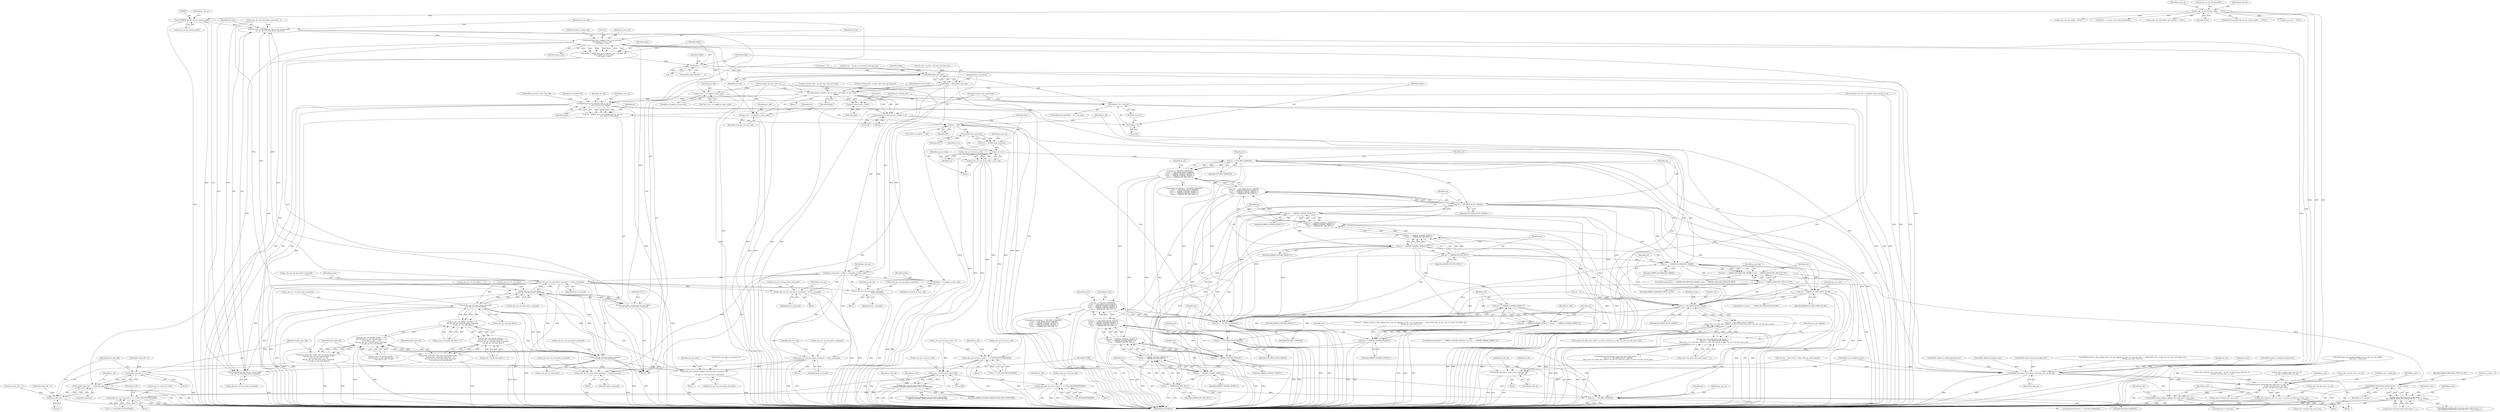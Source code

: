 digraph "0_Android_326fe991a4b7971e8aeaf4ac775491dd8abd85bb@pointer" {
"1000981" [label="(Call,(UWORD8*)ps_dec_ip->pv_stream_buffer)"];
"1000260" [label="(Call,ps_dec_ip->pv_stream_buffer == NULL)"];
"1000978" [label="(Call,pu1_buf = (UWORD8*)ps_dec_ip->pv_stream_buffer\n + ps_dec_op->u4_num_bytes_consumed)"];
"1001087" [label="(Call,ih264d_find_start_code(pu1_buf, 0, u4_max_ofst,\n &u4_length_of_start_code,\n &u4_next_is_aud))"];
"1001085" [label="(Call,buflen = ih264d_find_start_code(pu1_buf, 0, u4_max_ofst,\n &u4_length_of_start_code,\n &u4_next_is_aud))"];
"1001096" [label="(Call,buflen == -1)"];
"1001105" [label="(Call,MIN(buflen, buf_size))"];
"1001103" [label="(Call,buflen = MIN(buflen, buf_size))"];
"1001108" [label="(Call,bytes_consumed = buflen + u4_length_of_start_code)"];
"1001113" [label="(Call,ps_dec_op->u4_num_bytes_consumed += bytes_consumed)"];
"1000980" [label="(Call,(UWORD8*)ps_dec_ip->pv_stream_buffer\n + ps_dec_op->u4_num_bytes_consumed)"];
"1000991" [label="(Call,ps_dec_ip->u4_num_Bytes\n - ps_dec_op->u4_num_bytes_consumed)"];
"1000989" [label="(Call,u4_max_ofst = ps_dec_ip->u4_num_Bytes\n - ps_dec_op->u4_num_bytes_consumed)"];
"1001430" [label="(Call,ps_dec_op->u4_num_bytes_consumed\n < ps_dec_ip->u4_num_Bytes)"];
"1001424" [label="(Call,(ps_dec->i4_header_decoded != 3)\n && (ps_dec_op->u4_num_bytes_consumed\n < ps_dec_ip->u4_num_Bytes))"];
"1001418" [label="(Call,(ps_dec->i4_decode_header == 1)\n && (ps_dec->i4_header_decoded != 3)\n && (ps_dec_op->u4_num_bytes_consumed\n < ps_dec_ip->u4_num_Bytes))"];
"1001416" [label="(Call,header_data_left = ((ps_dec->i4_decode_header == 1)\n && (ps_dec->i4_header_decoded != 3)\n && (ps_dec_op->u4_num_bytes_consumed\n < ps_dec_ip->u4_num_Bytes)))"];
"1001463" [label="(Call,header_data_left == 1)"];
"1001462" [label="(Call,( header_data_left == 1)||(frame_data_left == 1))"];
"1001439" [label="(Call,((ps_dec->i4_decode_header == 0)\n && ((ps_dec->u1_pic_decode_done == 0)\n || (u4_next_is_aud == 1)))\n && (ps_dec_op->u4_num_bytes_consumed\n < ps_dec_ip->u4_num_Bytes))"];
"1001437" [label="(Call,frame_data_left = (((ps_dec->i4_decode_header == 0)\n && ((ps_dec->u1_pic_decode_done == 0)\n || (u4_next_is_aud == 1)))\n && (ps_dec_op->u4_num_bytes_consumed\n < ps_dec_ip->u4_num_Bytes)))"];
"1001466" [label="(Call,frame_data_left == 1)"];
"1001455" [label="(Call,ps_dec_op->u4_num_bytes_consumed\n < ps_dec_ip->u4_num_Bytes)"];
"1001592" [label="(Call,ps_dec_op->u4_num_bytes_consumed -= bytes_consumed)"];
"1002140" [label="(Call,H264_DEC_DEBUG_PRINT(\"The num bytes consumed: %d\n\",\n                         ps_dec_op->u4_num_bytes_consumed))"];
"1001156" [label="(Call,ps_dec_op->u4_num_bytes_consumed -=\n                                        bytes_consumed)"];
"1001352" [label="(Call,ps_dec_op->u4_num_bytes_consumed -= bytes_consumed)"];
"1001375" [label="(Call,ps_dec_op->u4_num_bytes_consumed -= bytes_consumed)"];
"1001110" [label="(Call,buflen + u4_length_of_start_code)"];
"1001205" [label="(Call,memcpy(pu1_bitstrm_buf, pu1_buf + u4_length_of_start_code,\n                   buflen))"];
"1001212" [label="(Call,(buflen + 8) < buf_size)"];
"1001213" [label="(Call,buflen + 8)"];
"1001218" [label="(Call,memset(pu1_bitstrm_buf + buflen, 0, 8))"];
"1001219" [label="(Call,pu1_bitstrm_buf + buflen)"];
"1001291" [label="(Call,ih264d_parse_nal_unit(dec_hdl, ps_dec_op,\n                              pu1_bitstrm_buf, buflen))"];
"1001253" [label="(Call,ih264d_fill_output_struct_from_context(ps_dec,\n                                                           ps_dec_op))"];
"1001289" [label="(Call,ret = ih264d_parse_nal_unit(dec_hdl, ps_dec_op,\n                              pu1_bitstrm_buf, buflen))"];
"1001297" [label="(Call,ret != OK)"];
"1001304" [label="(Call,ih264d_map_error(ret))"];
"1001302" [label="(Call,error =  ih264d_map_error(ret))"];
"1001310" [label="(Call,error | ret)"];
"1001306" [label="(Call,ps_dec_op->u4_error_code = error | ret)"];
"1001239" [label="(Call,ps_dec_op->u4_error_code |= 1 << IVD_INSUFFICIENTDATA)"];
"1001713" [label="(Call,ps_dec_op->u4_error_code & 0xff)"];
"1001712" [label="(Call,(ps_dec_op->u4_error_code & 0xff)\n != ERROR_DYNAMIC_RESOLUTION_NOT_SUPPORTED)"];
"1001745" [label="(Call,ps_dec_op->u4_error_code |= (1 << IVD_INSUFFICIENTDATA))"];
"1001765" [label="(Call,ps_dec_op->u4_error_code |= (1 << IVD_INSUFFICIENTDATA))"];
"1001318" [label="(Call,ret == IVD_RES_CHANGED)"];
"1001317" [label="(Call,(ret == IVD_RES_CHANGED)\n || (ret == IVD_MEM_ALLOC_FAILED)\n || (ret == ERROR_UNAVAIL_PICBUF_T)\n || (ret == ERROR_UNAVAIL_MVBUF_T)\n || (ret == ERROR_INV_SPS_PPS_T))"];
"1001556" [label="(Call,(ret == IVD_RES_CHANGED)\n || (ret == IVD_MEM_ALLOC_FAILED)\n || (ret == ERROR_UNAVAIL_PICBUF_T)\n || (ret == ERROR_UNAVAIL_MVBUF_T)\n || (ret == ERROR_INV_SPS_PPS_T))"];
"1001322" [label="(Call,ret == IVD_MEM_ALLOC_FAILED)"];
"1001321" [label="(Call,(ret == IVD_MEM_ALLOC_FAILED)\n || (ret == ERROR_UNAVAIL_PICBUF_T)\n || (ret == ERROR_UNAVAIL_MVBUF_T)\n || (ret == ERROR_INV_SPS_PPS_T))"];
"1001560" [label="(Call,(ret == IVD_MEM_ALLOC_FAILED)\n || (ret == ERROR_UNAVAIL_PICBUF_T)\n || (ret == ERROR_UNAVAIL_MVBUF_T)\n || (ret == ERROR_INV_SPS_PPS_T))"];
"1001326" [label="(Call,ret == ERROR_UNAVAIL_PICBUF_T)"];
"1001325" [label="(Call,(ret == ERROR_UNAVAIL_PICBUF_T)\n || (ret == ERROR_UNAVAIL_MVBUF_T)\n || (ret == ERROR_INV_SPS_PPS_T))"];
"1001564" [label="(Call,(ret == ERROR_UNAVAIL_PICBUF_T)\n || (ret == ERROR_UNAVAIL_MVBUF_T)\n || (ret == ERROR_INV_SPS_PPS_T))"];
"1001330" [label="(Call,ret == ERROR_UNAVAIL_MVBUF_T)"];
"1001329" [label="(Call,(ret == ERROR_UNAVAIL_MVBUF_T)\n || (ret == ERROR_INV_SPS_PPS_T))"];
"1001568" [label="(Call,(ret == ERROR_UNAVAIL_MVBUF_T)\n || (ret == ERROR_INV_SPS_PPS_T))"];
"1001333" [label="(Call,ret == ERROR_INV_SPS_PPS_T)"];
"1001345" [label="(Call,ret == ERROR_INCOMPLETE_FRAME)"];
"1001344" [label="(Call,(ret == ERROR_INCOMPLETE_FRAME) || (ret == ERROR_DANGLING_FIELD_IN_PIC))"];
"1001348" [label="(Call,ret == ERROR_DANGLING_FIELD_IN_PIC)"];
"1001362" [label="(Call,ret == ERROR_IN_LAST_SLICE_OF_PIC)"];
"1001477" [label="(Call,ret != IVD_MEM_ALLOC_FAILED)"];
"1001476" [label="(Call,(ret != IVD_MEM_ALLOC_FAILED)\n && ps_dec->u2_total_mbs_coded < ps_dec->u2_frm_ht_in_mbs * ps_dec->u2_frm_wd_in_mbs)"];
"1001470" [label="(Call,(ps_dec->u4_slice_start_code_found == 1)\n && (ret != IVD_MEM_ALLOC_FAILED)\n && ps_dec->u2_total_mbs_coded < ps_dec->u2_frm_ht_in_mbs * ps_dec->u2_frm_wd_in_mbs)"];
"1001557" [label="(Call,ret == IVD_RES_CHANGED)"];
"1001561" [label="(Call,ret == IVD_MEM_ALLOC_FAILED)"];
"1001565" [label="(Call,ret == ERROR_UNAVAIL_PICBUF_T)"];
"1001569" [label="(Call,ret == ERROR_UNAVAIL_MVBUF_T)"];
"1001572" [label="(Call,ret == ERROR_INV_SPS_PPS_T)"];
"1001588" [label="(Call,ret == IVD_RES_CHANGED)"];
"1001818" [label="(Call,ERROR_DANGLING_FIELD_IN_PIC != i4_err_status)"];
"1001812" [label="(Call,(ps_dec->u4_slice_start_code_found == 1)\n && (ERROR_DANGLING_FIELD_IN_PIC != i4_err_status))"];
"1001549" [label="(Call,ret1 == ERROR_UNAVAIL_MVBUF_T)"];
"1001545" [label="(Call,(ret1 == ERROR_UNAVAIL_PICBUF_T) || (ret1 == ERROR_UNAVAIL_MVBUF_T))"];
"1001546" [label="(Call,ret1 == ERROR_UNAVAIL_PICBUF_T)"];
"1002027" [label="(Call,ih264d_fill_output_struct_from_context(ps_dec, ps_dec_op))"];
"1002058" [label="(Call,ih264d_format_convert(ps_dec, &(ps_dec->s_disp_op),\n                                  ps_dec->u4_fmt_conv_cur_row,\n                                  ps_dec->u4_fmt_conv_num_rows))"];
"1002070" [label="(Call,ps_dec->u4_fmt_conv_cur_row += ps_dec->u4_fmt_conv_num_rows)"];
"1002077" [label="(Call,ih264d_release_display_field(ps_dec, &(ps_dec->s_disp_op)))"];
"1001131" [label="(Call,pu1_buf + u4_length_of_start_code)"];
"1001207" [label="(Call,pu1_buf + u4_length_of_start_code)"];
"1001088" [label="(Identifier,pu1_buf)"];
"1001375" [label="(Call,ps_dec_op->u4_num_bytes_consumed -= bytes_consumed)"];
"1001335" [label="(Identifier,ERROR_INV_SPS_PPS_T)"];
"1001379" [label="(Identifier,bytes_consumed)"];
"1001243" [label="(Call,1 << IVD_INSUFFICIENTDATA)"];
"1002079" [label="(Call,&(ps_dec->s_disp_op))"];
"1001467" [label="(Identifier,frame_data_left)"];
"1001699" [label="(Call,ih264d_signal_decode_thread(ps_dec))"];
"1000311" [label="(Call,ps_dec->ps_out_buffer = NULL)"];
"1001295" [label="(Identifier,buflen)"];
"1001328" [label="(Identifier,ERROR_UNAVAIL_PICBUF_T)"];
"1001466" [label="(Call,frame_data_left == 1)"];
"1001589" [label="(Identifier,ret)"];
"1002058" [label="(Call,ih264d_format_convert(ps_dec, &(ps_dec->s_disp_op),\n                                  ps_dec->u4_fmt_conv_cur_row,\n                                  ps_dec->u4_fmt_conv_num_rows))"];
"1001497" [label="(Identifier,num_mb_skipped)"];
"1001469" [label="(ControlStructure,if((ps_dec->u4_slice_start_code_found == 1)\n && (ret != IVD_MEM_ALLOC_FAILED)\n && ps_dec->u2_total_mbs_coded < ps_dec->u2_frm_ht_in_mbs * ps_dec->u2_frm_wd_in_mbs))"];
"1001588" [label="(Call,ret == IVD_RES_CHANGED)"];
"1001343" [label="(ControlStructure,if((ret == ERROR_INCOMPLETE_FRAME) || (ret == ERROR_DANGLING_FIELD_IN_PIC)))"];
"1001217" [label="(Block,)"];
"1001157" [label="(Call,ps_dec_op->u4_num_bytes_consumed)"];
"1002071" [label="(Call,ps_dec->u4_fmt_conv_cur_row)"];
"1000991" [label="(Call,ps_dec_ip->u4_num_Bytes\n - ps_dec_op->u4_num_bytes_consumed)"];
"1001562" [label="(Identifier,ret)"];
"1001554" [label="(Identifier,IV_FAIL)"];
"1001292" [label="(Identifier,dec_hdl)"];
"1001987" [label="(Block,)"];
"1001598" [label="(Identifier,IV_FAIL)"];
"1001085" [label="(Call,buflen = ih264d_find_start_code(pu1_buf, 0, u4_max_ofst,\n &u4_length_of_start_code,\n &u4_next_is_aud))"];
"1001577" [label="(Identifier,ps_dec)"];
"1001077" [label="(Call,buf_size = ps_dec->u4_static_bits_buf_size)"];
"1001431" [label="(Call,ps_dec_op->u4_num_bytes_consumed)"];
"1001550" [label="(Identifier,ret1)"];
"1001330" [label="(Call,ret == ERROR_UNAVAIL_MVBUF_T)"];
"1001358" [label="(Identifier,api_ret_value)"];
"1001291" [label="(Call,ih264d_parse_nal_unit(dec_hdl, ps_dec_op,\n                              pu1_bitstrm_buf, buflen))"];
"1000980" [label="(Call,(UWORD8*)ps_dec_ip->pv_stream_buffer\n + ps_dec_op->u4_num_bytes_consumed)"];
"1001103" [label="(Call,buflen = MIN(buflen, buf_size))"];
"1001439" [label="(Call,((ps_dec->i4_decode_header == 0)\n && ((ps_dec->u1_pic_decode_done == 0)\n || (u4_next_is_aud == 1)))\n && (ps_dec_op->u4_num_bytes_consumed\n < ps_dec_ip->u4_num_Bytes))"];
"1001223" [label="(Literal,8)"];
"1001345" [label="(Call,ret == ERROR_INCOMPLETE_FRAME)"];
"1001349" [label="(Identifier,ret)"];
"1001463" [label="(Call,header_data_left == 1)"];
"1001219" [label="(Call,pu1_bitstrm_buf + buflen)"];
"1000990" [label="(Identifier,u4_max_ofst)"];
"1001324" [label="(Identifier,IVD_MEM_ALLOC_FAILED)"];
"1001329" [label="(Call,(ret == ERROR_UNAVAIL_MVBUF_T)\n || (ret == ERROR_INV_SPS_PPS_T))"];
"1001712" [label="(Call,(ps_dec_op->u4_error_code & 0xff)\n != ERROR_DYNAMIC_RESOLUTION_NOT_SUPPORTED)"];
"1001749" [label="(Call,1 << IVD_INSUFFICIENTDATA)"];
"1001367" [label="(Identifier,api_ret_value)"];
"1000281" [label="(Call,ps_dec_ip->u4_num_Bytes <= 0)"];
"1001558" [label="(Identifier,ret)"];
"1001818" [label="(Call,ERROR_DANGLING_FIELD_IN_PIC != i4_err_status)"];
"1001296" [label="(ControlStructure,if(ret != OK))"];
"1002029" [label="(Identifier,ps_dec_op)"];
"1001322" [label="(Call,ret == IVD_MEM_ALLOC_FAILED)"];
"1001361" [label="(ControlStructure,if(ret == ERROR_IN_LAST_SLICE_OF_PIC))"];
"1001482" [label="(Identifier,ps_dec)"];
"1001596" [label="(Identifier,bytes_consumed)"];
"1001569" [label="(Call,ret == ERROR_UNAVAIL_MVBUF_T)"];
"1001478" [label="(Identifier,ret)"];
"1001567" [label="(Identifier,ERROR_UNAVAIL_PICBUF_T)"];
"1000188" [label="(Call,ret = 0)"];
"1001302" [label="(Call,error =  ih264d_map_error(ret))"];
"1001999" [label="(Call,ih264d_get_next_display_field(ps_dec, ps_dec->ps_out_buffer,\n &(ps_dec->s_disp_op)))"];
"1000989" [label="(Call,u4_max_ofst = ps_dec_ip->u4_num_Bytes\n - ps_dec_op->u4_num_bytes_consumed)"];
"1001160" [label="(Identifier,bytes_consumed)"];
"1001587" [label="(ControlStructure,if(ret == IVD_RES_CHANGED))"];
"1001155" [label="(Block,)"];
"1001100" [label="(Call,buflen = 0)"];
"1001117" [label="(Identifier,bytes_consumed)"];
"1001115" [label="(Identifier,ps_dec_op)"];
"1001215" [label="(Literal,8)"];
"1001593" [label="(Call,ps_dec_op->u4_num_bytes_consumed)"];
"1001299" [label="(Identifier,OK)"];
"1001097" [label="(Identifier,buflen)"];
"1000260" [label="(Call,ps_dec_ip->pv_stream_buffer == NULL)"];
"1001714" [label="(Call,ps_dec_op->u4_error_code)"];
"1001573" [label="(Identifier,ret)"];
"1001813" [label="(Call,ps_dec->u4_slice_start_code_found == 1)"];
"1002072" [label="(Identifier,ps_dec)"];
"1001471" [label="(Call,ps_dec->u4_slice_start_code_found == 1)"];
"1001208" [label="(Identifier,pu1_buf)"];
"1000986" [label="(Call,ps_dec_op->u4_num_bytes_consumed)"];
"1001565" [label="(Call,ret == ERROR_UNAVAIL_PICBUF_T)"];
"1000283" [label="(Identifier,ps_dec_ip)"];
"1001318" [label="(Call,ret == IVD_RES_CHANGED)"];
"1001528" [label="(Call,ih264d_mark_err_slice_skip(ps_dec, num_mb_skipped, ps_dec->u1_nal_unit_type == IDR_SLICE_NAL, ps_dec->ps_cur_slice->u2_frame_num,\n &temp_poc, prev_slice_err))"];
"1001091" [label="(Call,&u4_length_of_start_code)"];
"1001089" [label="(Literal,0)"];
"1001314" [label="(Identifier,api_ret_value)"];
"1001347" [label="(Identifier,ERROR_INCOMPLETE_FRAME)"];
"1001544" [label="(ControlStructure,if((ret1 == ERROR_UNAVAIL_PICBUF_T) || (ret1 == ERROR_UNAVAIL_MVBUF_T)))"];
"1001574" [label="(Identifier,ERROR_INV_SPS_PPS_T)"];
"1001568" [label="(Call,(ret == ERROR_UNAVAIL_MVBUF_T)\n || (ret == ERROR_INV_SPS_PPS_T))"];
"1001546" [label="(Call,ret1 == ERROR_UNAVAIL_PICBUF_T)"];
"1001465" [label="(Literal,1)"];
"1001086" [label="(Identifier,buflen)"];
"1001211" [label="(ControlStructure,if((buflen + 8) < buf_size))"];
"1001559" [label="(Identifier,IVD_RES_CHANGED)"];
"1001756" [label="(Identifier,ps_dec)"];
"1001214" [label="(Identifier,buflen)"];
"1001456" [label="(Call,ps_dec_op->u4_num_bytes_consumed)"];
"1001110" [label="(Call,buflen + u4_length_of_start_code)"];
"1001114" [label="(Call,ps_dec_op->u4_num_bytes_consumed)"];
"1001072" [label="(Call,pu1_bitstrm_buf = ps_dec->pu1_bits_buf_static)"];
"1001717" [label="(Literal,0xff)"];
"1001820" [label="(Identifier,i4_err_status)"];
"1001298" [label="(Identifier,ret)"];
"1001156" [label="(Call,ps_dec_op->u4_num_bytes_consumed -=\n                                        bytes_consumed)"];
"1001132" [label="(Identifier,pu1_buf)"];
"1001476" [label="(Call,(ret != IVD_MEM_ALLOC_FAILED)\n && ps_dec->u2_total_mbs_coded < ps_dec->u2_frm_ht_in_mbs * ps_dec->u2_frm_wd_in_mbs)"];
"1001096" [label="(Call,buflen == -1)"];
"1001220" [label="(Identifier,pu1_bitstrm_buf)"];
"1001419" [label="(Call,ps_dec->i4_decode_header == 1)"];
"1000476" [label="(Call,ps_dec_op->u4_error_code = 0)"];
"1000261" [label="(Call,ps_dec_ip->pv_stream_buffer)"];
"1001090" [label="(Identifier,u4_max_ofst)"];
"1002027" [label="(Call,ih264d_fill_output_struct_from_context(ps_dec, ps_dec_op))"];
"1001722" [label="(Identifier,ps_dec_op)"];
"1001601" [label="(Identifier,ps_dec)"];
"1001348" [label="(Call,ret == ERROR_DANGLING_FIELD_IN_PIC)"];
"1001303" [label="(Identifier,error)"];
"1001065" [label="(Call,buf_size = ps_dec->u4_dynamic_bits_buf_size)"];
"1002033" [label="(Identifier,ps_dec)"];
"1001382" [label="(Identifier,ps_dec_op)"];
"1002067" [label="(Call,ps_dec->u4_fmt_conv_num_rows)"];
"1002077" [label="(Call,ih264d_release_display_field(ps_dec, &(ps_dec->s_disp_op)))"];
"1001311" [label="(Identifier,error)"];
"1001547" [label="(Identifier,ret1)"];
"1002074" [label="(Call,ps_dec->u4_fmt_conv_num_rows)"];
"1002045" [label="(Call,ps_dec->u4_fmt_conv_num_rows = ps_dec->s_disp_frame_info.u4_y_ht\n - ps_dec->u4_fmt_conv_cur_row)"];
"1001124" [label="(Identifier,ps_dec)"];
"1002146" [label="(Identifier,api_ret_value)"];
"1001555" [label="(ControlStructure,if((ret == IVD_RES_CHANGED)\n || (ret == IVD_MEM_ALLOC_FAILED)\n || (ret == ERROR_UNAVAIL_PICBUF_T)\n || (ret == ERROR_UNAVAIL_MVBUF_T)\n || (ret == ERROR_INV_SPS_PPS_T)))"];
"1000196" [label="(Call,header_data_left = 0)"];
"1001561" [label="(Call,ret == IVD_MEM_ALLOC_FAILED)"];
"1001551" [label="(Identifier,ERROR_UNAVAIL_MVBUF_T)"];
"1000983" [label="(Call,ps_dec_ip->pv_stream_buffer)"];
"1001252" [label="(Block,)"];
"1001468" [label="(Literal,1)"];
"1001310" [label="(Call,error | ret)"];
"1001811" [label="(ControlStructure,if((ps_dec->u4_slice_start_code_found == 1)\n && (ERROR_DANGLING_FIELD_IN_PIC != i4_err_status)))"];
"1000896" [label="(Call,ih264d_init_decoder(ps_dec))"];
"1000979" [label="(Identifier,pu1_buf)"];
"1001545" [label="(Call,(ret1 == ERROR_UNAVAIL_PICBUF_T) || (ret1 == ERROR_UNAVAIL_MVBUF_T))"];
"1000153" [label="(Call,* ps_dec = (dec_struct_t *)(dec_hdl->pv_codec_handle))"];
"1001108" [label="(Call,bytes_consumed = buflen + u4_length_of_start_code)"];
"1001327" [label="(Identifier,ret)"];
"1001437" [label="(Call,frame_data_left = (((ps_dec->i4_decode_header == 0)\n && ((ps_dec->u1_pic_decode_done == 0)\n || (u4_next_is_aud == 1)))\n && (ps_dec_op->u4_num_bytes_consumed\n < ps_dec_ip->u4_num_Bytes)))"];
"1001372" [label="(Identifier,ps_dec)"];
"1001981" [label="(Identifier,ps_dec)"];
"1002049" [label="(Call,ps_dec->s_disp_frame_info.u4_y_ht\n - ps_dec->u4_fmt_conv_cur_row)"];
"1001106" [label="(Identifier,buflen)"];
"1001424" [label="(Call,(ps_dec->i4_header_decoded != 3)\n && (ps_dec_op->u4_num_bytes_consumed\n < ps_dec_ip->u4_num_Bytes))"];
"1001718" [label="(Identifier,ERROR_DYNAMIC_RESOLUTION_NOT_SUPPORTED)"];
"1001745" [label="(Call,ps_dec_op->u4_error_code |= (1 << IVD_INSUFFICIENTDATA))"];
"1001480" [label="(Call,ps_dec->u2_total_mbs_coded < ps_dec->u2_frm_ht_in_mbs * ps_dec->u2_frm_wd_in_mbs)"];
"1000992" [label="(Call,ps_dec_ip->u4_num_Bytes)"];
"1001769" [label="(Call,1 << IVD_INSUFFICIENTDATA)"];
"1001000" [label="(Call,NULL == ps_dec->pu1_bits_buf_dynamic)"];
"1001210" [label="(Identifier,buflen)"];
"1001417" [label="(Identifier,header_data_left)"];
"1001216" [label="(Identifier,buf_size)"];
"1001571" [label="(Identifier,ERROR_UNAVAIL_MVBUF_T)"];
"1001113" [label="(Call,ps_dec_op->u4_num_bytes_consumed += bytes_consumed)"];
"1001213" [label="(Call,buflen + 8)"];
"1001331" [label="(Identifier,ret)"];
"1002028" [label="(Identifier,ps_dec)"];
"1001307" [label="(Call,ps_dec_op->u4_error_code)"];
"1001334" [label="(Identifier,ret)"];
"1002044" [label="(Block,)"];
"1001098" [label="(Call,-1)"];
"1001356" [label="(Identifier,bytes_consumed)"];
"1001572" [label="(Call,ret == ERROR_INV_SPS_PPS_T)"];
"1001477" [label="(Call,ret != IVD_MEM_ALLOC_FAILED)"];
"1001319" [label="(Identifier,ret)"];
"1001591" [label="(Block,)"];
"1001416" [label="(Call,header_data_left = ((ps_dec->i4_decode_header == 1)\n && (ps_dec->i4_header_decoded != 3)\n && (ps_dec_op->u4_num_bytes_consumed\n < ps_dec_ip->u4_num_Bytes)))"];
"1000975" [label="(ControlStructure,do)"];
"1000161" [label="(Call,i4_err_status = 0)"];
"1001434" [label="(Call,ps_dec_ip->u4_num_Bytes)"];
"1001289" [label="(Call,ret = ih264d_parse_nal_unit(dec_hdl, ps_dec_op,\n                              pu1_bitstrm_buf, buflen))"];
"1001473" [label="(Identifier,ps_dec)"];
"1001321" [label="(Call,(ret == IVD_MEM_ALLOC_FAILED)\n || (ret == ERROR_UNAVAIL_PICBUF_T)\n || (ret == ERROR_UNAVAIL_MVBUF_T)\n || (ret == ERROR_INV_SPS_PPS_T))"];
"1001374" [label="(Block,)"];
"1001549" [label="(Call,ret1 == ERROR_UNAVAIL_MVBUF_T)"];
"1001985" [label="(Call,ih264d_signal_bs_deblk_thread(ps_dec))"];
"1001548" [label="(Identifier,ERROR_UNAVAIL_PICBUF_T)"];
"1002059" [label="(Identifier,ps_dec)"];
"1001746" [label="(Call,ps_dec_op->u4_error_code)"];
"1002141" [label="(Literal,\"The num bytes consumed: %d\n\")"];
"1001708" [label="(Call,ih264d_signal_bs_deblk_thread(ps_dec))"];
"1001590" [label="(Identifier,IVD_RES_CHANGED)"];
"1001001" [label="(Identifier,NULL)"];
"1001418" [label="(Call,(ps_dec->i4_decode_header == 1)\n && (ps_dec->i4_header_decoded != 3)\n && (ps_dec_op->u4_num_bytes_consumed\n < ps_dec_ip->u4_num_Bytes))"];
"1001440" [label="(Call,(ps_dec->i4_decode_header == 0)\n && ((ps_dec->u1_pic_decode_done == 0)\n || (u4_next_is_aud == 1)))"];
"1001290" [label="(Identifier,ret)"];
"1002147" [label="(MethodReturn,WORD32)"];
"1001111" [label="(Identifier,buflen)"];
"1002078" [label="(Identifier,ps_dec)"];
"1001346" [label="(Identifier,ret)"];
"1001087" [label="(Call,ih264d_find_start_code(pu1_buf, 0, u4_max_ofst,\n &u4_length_of_start_code,\n &u4_next_is_aud))"];
"1001240" [label="(Call,ps_dec_op->u4_error_code)"];
"1001060" [label="(Call,pu1_bitstrm_buf = ps_dec->pu1_bits_buf_dynamic)"];
"1000406" [label="(Call,ps_dec->ps_out_buffer->pu1_bufs[i] == NULL)"];
"1001455" [label="(Call,ps_dec_op->u4_num_bytes_consumed\n < ps_dec_ip->u4_num_Bytes)"];
"1001812" [label="(Call,(ps_dec->u4_slice_start_code_found == 1)\n && (ERROR_DANGLING_FIELD_IN_PIC != i4_err_status))"];
"1001207" [label="(Call,pu1_buf + u4_length_of_start_code)"];
"1001323" [label="(Identifier,ret)"];
"1001095" [label="(ControlStructure,if(buflen == -1))"];
"1001425" [label="(Call,ps_dec->i4_header_decoded != 3)"];
"1001107" [label="(Identifier,buf_size)"];
"1001280" [label="(Call,frame_data_left = 0)"];
"1001430" [label="(Call,ps_dec_op->u4_num_bytes_consumed\n < ps_dec_ip->u4_num_Bytes)"];
"1001218" [label="(Call,memset(pu1_bitstrm_buf + buflen, 0, 8))"];
"1001560" [label="(Call,(ret == IVD_MEM_ALLOC_FAILED)\n || (ret == ERROR_UNAVAIL_PICBUF_T)\n || (ret == ERROR_UNAVAIL_MVBUF_T)\n || (ret == ERROR_INV_SPS_PPS_T))"];
"1001566" [label="(Identifier,ret)"];
"1001594" [label="(Identifier,ps_dec_op)"];
"1001464" [label="(Identifier,header_data_left)"];
"1000171" [label="(Call,u4_length_of_start_code = 0)"];
"1001325" [label="(Call,(ret == ERROR_UNAVAIL_PICBUF_T)\n || (ret == ERROR_UNAVAIL_MVBUF_T)\n || (ret == ERROR_INV_SPS_PPS_T))"];
"1001462" [label="(Call,( header_data_left == 1)||(frame_data_left == 1))"];
"1002142" [label="(Call,ps_dec_op->u4_num_bytes_consumed)"];
"1001163" [label="(Identifier,ps_dec_op)"];
"1001254" [label="(Identifier,ps_dec)"];
"1001741" [label="(Identifier,ps_dec)"];
"1001221" [label="(Identifier,buflen)"];
"1000151" [label="(Block,)"];
"1000264" [label="(Identifier,NULL)"];
"1000978" [label="(Call,pu1_buf = (UWORD8*)ps_dec_ip->pv_stream_buffer\n + ps_dec_op->u4_num_bytes_consumed)"];
"1001293" [label="(Identifier,ps_dec_op)"];
"1001253" [label="(Call,ih264d_fill_output_struct_from_context(ps_dec,\n                                                           ps_dec_op))"];
"1001306" [label="(Call,ps_dec_op->u4_error_code = error | ret)"];
"1001205" [label="(Call,memcpy(pu1_bitstrm_buf, pu1_buf + u4_length_of_start_code,\n                   buflen))"];
"1001744" [label="(Block,)"];
"1001233" [label="(Block,)"];
"1001479" [label="(Identifier,IVD_MEM_ALLOC_FAILED)"];
"1001570" [label="(Identifier,ret)"];
"1002064" [label="(Call,ps_dec->u4_fmt_conv_cur_row)"];
"1001312" [label="(Identifier,ret)"];
"1001131" [label="(Call,pu1_buf + u4_length_of_start_code)"];
"1001209" [label="(Identifier,u4_length_of_start_code)"];
"1000981" [label="(Call,(UWORD8*)ps_dec_ip->pv_stream_buffer)"];
"1001225" [label="(Identifier,u4_first_start_code_found)"];
"1000268" [label="(Identifier,ps_dec_op)"];
"1001300" [label="(Block,)"];
"1001104" [label="(Identifier,buflen)"];
"1001557" [label="(Call,ret == IVD_RES_CHANGED)"];
"1001316" [label="(ControlStructure,if((ret == IVD_RES_CHANGED)\n || (ret == IVD_MEM_ALLOC_FAILED)\n || (ret == ERROR_UNAVAIL_PICBUF_T)\n || (ret == ERROR_UNAVAIL_MVBUF_T)\n || (ret == ERROR_INV_SPS_PPS_T)))"];
"1001339" [label="(Identifier,ps_dec)"];
"1001363" [label="(Identifier,ret)"];
"1001305" [label="(Identifier,ret)"];
"1001766" [label="(Call,ps_dec_op->u4_error_code)"];
"1001212" [label="(Call,(buflen + 8) < buf_size)"];
"1001304" [label="(Call,ih264d_map_error(ret))"];
"1002140" [label="(Call,H264_DEC_DEBUG_PRINT(\"The num bytes consumed: %d\n\",\n                         ps_dec_op->u4_num_bytes_consumed))"];
"1001109" [label="(Identifier,bytes_consumed)"];
"1001564" [label="(Call,(ret == ERROR_UNAVAIL_PICBUF_T)\n || (ret == ERROR_UNAVAIL_MVBUF_T)\n || (ret == ERROR_INV_SPS_PPS_T))"];
"1000995" [label="(Call,ps_dec_op->u4_num_bytes_consumed)"];
"1001105" [label="(Call,MIN(buflen, buf_size))"];
"1001255" [label="(Identifier,ps_dec_op)"];
"1001765" [label="(Call,ps_dec_op->u4_error_code |= (1 << IVD_INSUFFICIENTDATA))"];
"1001344" [label="(Call,(ret == ERROR_INCOMPLETE_FRAME) || (ret == ERROR_DANGLING_FIELD_IN_PIC))"];
"1001825" [label="(Identifier,ps_dec)"];
"1001438" [label="(Identifier,frame_data_left)"];
"1001308" [label="(Identifier,ps_dec_op)"];
"1001764" [label="(Block,)"];
"1001774" [label="(Identifier,ps_dec)"];
"1000306" [label="(Call,ps_dec_op->u4_num_bytes_consumed = 0)"];
"1001239" [label="(Call,ps_dec_op->u4_error_code |= 1 << IVD_INSUFFICIENTDATA)"];
"1001222" [label="(Literal,0)"];
"1001354" [label="(Identifier,ps_dec_op)"];
"1001713" [label="(Call,ps_dec_op->u4_error_code & 0xff)"];
"1000987" [label="(Identifier,ps_dec_op)"];
"1001249" [label="(Identifier,ps_dec)"];
"1001526" [label="(Call,ret1 = ih264d_mark_err_slice_skip(ps_dec, num_mb_skipped, ps_dec->u1_nal_unit_type == IDR_SLICE_NAL, ps_dec->ps_cur_slice->u2_frame_num,\n &temp_poc, prev_slice_err))"];
"1000976" [label="(Block,)"];
"1001470" [label="(Call,(ps_dec->u4_slice_start_code_found == 1)\n && (ret != IVD_MEM_ALLOC_FAILED)\n && ps_dec->u2_total_mbs_coded < ps_dec->u2_frm_ht_in_mbs * ps_dec->u2_frm_wd_in_mbs)"];
"1001592" [label="(Call,ps_dec_op->u4_num_bytes_consumed -= bytes_consumed)"];
"1000148" [label="(MethodParameterIn,iv_obj_t *dec_hdl)"];
"1001563" [label="(Identifier,IVD_MEM_ALLOC_FAILED)"];
"1001459" [label="(Call,ps_dec_ip->u4_num_Bytes)"];
"1002070" [label="(Call,ps_dec->u4_fmt_conv_cur_row += ps_dec->u4_fmt_conv_num_rows)"];
"1001101" [label="(Identifier,buflen)"];
"1002087" [label="(Identifier,ps_dec)"];
"1001294" [label="(Identifier,pu1_bitstrm_buf)"];
"1001351" [label="(Block,)"];
"1002060" [label="(Call,&(ps_dec->s_disp_op))"];
"1001093" [label="(Call,&u4_next_is_aud)"];
"1001326" [label="(Call,ret == ERROR_UNAVAIL_PICBUF_T)"];
"1000227" [label="(Call,memset(ps_dec_op, 0, sizeof(ivd_video_decode_op_t)))"];
"1001204" [label="(Block,)"];
"1000259" [label="(ControlStructure,if(ps_dec_ip->pv_stream_buffer == NULL))"];
"1001556" [label="(Call,(ret == IVD_RES_CHANGED)\n || (ret == IVD_MEM_ALLOC_FAILED)\n || (ret == ERROR_UNAVAIL_PICBUF_T)\n || (ret == ERROR_UNAVAIL_MVBUF_T)\n || (ret == ERROR_INV_SPS_PPS_T))"];
"1001819" [label="(Identifier,ERROR_DANGLING_FIELD_IN_PIC)"];
"1001320" [label="(Identifier,IVD_RES_CHANGED)"];
"1001133" [label="(Identifier,u4_length_of_start_code)"];
"1001353" [label="(Call,ps_dec_op->u4_num_bytes_consumed)"];
"1001130" [label="(Call,*(pu1_buf + u4_length_of_start_code))"];
"1000623" [label="(Call,ps_pic_buf == NULL)"];
"1001362" [label="(Call,ret == ERROR_IN_LAST_SLICE_OF_PIC)"];
"1001317" [label="(Call,(ret == IVD_RES_CHANGED)\n || (ret == IVD_MEM_ALLOC_FAILED)\n || (ret == ERROR_UNAVAIL_PICBUF_T)\n || (ret == ERROR_UNAVAIL_MVBUF_T)\n || (ret == ERROR_INV_SPS_PPS_T))"];
"1001350" [label="(Identifier,ERROR_DANGLING_FIELD_IN_PIC)"];
"1001258" [label="(Identifier,ps_dec_op)"];
"1001206" [label="(Identifier,pu1_bitstrm_buf)"];
"1001364" [label="(Identifier,ERROR_IN_LAST_SLICE_OF_PIC)"];
"1001711" [label="(ControlStructure,if((ps_dec_op->u4_error_code & 0xff)\n != ERROR_DYNAMIC_RESOLUTION_NOT_SUPPORTED))"];
"1001332" [label="(Identifier,ERROR_UNAVAIL_MVBUF_T)"];
"1001112" [label="(Identifier,u4_length_of_start_code)"];
"1001333" [label="(Call,ret == ERROR_INV_SPS_PPS_T)"];
"1001863" [label="(Call,ih264d_deblock_display(ps_dec))"];
"1001376" [label="(Call,ps_dec_op->u4_num_bytes_consumed)"];
"1000200" [label="(Call,frame_data_left = 0)"];
"1001352" [label="(Call,ps_dec_op->u4_num_bytes_consumed -= bytes_consumed)"];
"1001297" [label="(Call,ret != OK)"];
"1000981" -> "1000980"  [label="AST: "];
"1000981" -> "1000983"  [label="CFG: "];
"1000982" -> "1000981"  [label="AST: "];
"1000983" -> "1000981"  [label="AST: "];
"1000987" -> "1000981"  [label="CFG: "];
"1000981" -> "1002147"  [label="DDG: "];
"1000981" -> "1000978"  [label="DDG: "];
"1000981" -> "1000980"  [label="DDG: "];
"1000260" -> "1000981"  [label="DDG: "];
"1000260" -> "1000259"  [label="AST: "];
"1000260" -> "1000264"  [label="CFG: "];
"1000261" -> "1000260"  [label="AST: "];
"1000264" -> "1000260"  [label="AST: "];
"1000268" -> "1000260"  [label="CFG: "];
"1000283" -> "1000260"  [label="CFG: "];
"1000260" -> "1002147"  [label="DDG: "];
"1000260" -> "1002147"  [label="DDG: "];
"1000260" -> "1002147"  [label="DDG: "];
"1000260" -> "1000311"  [label="DDG: "];
"1000260" -> "1000406"  [label="DDG: "];
"1000260" -> "1000623"  [label="DDG: "];
"1000260" -> "1001000"  [label="DDG: "];
"1000978" -> "1000976"  [label="AST: "];
"1000978" -> "1000980"  [label="CFG: "];
"1000979" -> "1000978"  [label="AST: "];
"1000980" -> "1000978"  [label="AST: "];
"1000990" -> "1000978"  [label="CFG: "];
"1000978" -> "1002147"  [label="DDG: "];
"1001113" -> "1000978"  [label="DDG: "];
"1000306" -> "1000978"  [label="DDG: "];
"1001455" -> "1000978"  [label="DDG: "];
"1001430" -> "1000978"  [label="DDG: "];
"1000978" -> "1001087"  [label="DDG: "];
"1001087" -> "1001085"  [label="AST: "];
"1001087" -> "1001093"  [label="CFG: "];
"1001088" -> "1001087"  [label="AST: "];
"1001089" -> "1001087"  [label="AST: "];
"1001090" -> "1001087"  [label="AST: "];
"1001091" -> "1001087"  [label="AST: "];
"1001093" -> "1001087"  [label="AST: "];
"1001085" -> "1001087"  [label="CFG: "];
"1001087" -> "1002147"  [label="DDG: "];
"1001087" -> "1002147"  [label="DDG: "];
"1001087" -> "1002147"  [label="DDG: "];
"1001087" -> "1002147"  [label="DDG: "];
"1001087" -> "1001085"  [label="DDG: "];
"1001087" -> "1001085"  [label="DDG: "];
"1001087" -> "1001085"  [label="DDG: "];
"1001087" -> "1001085"  [label="DDG: "];
"1001087" -> "1001085"  [label="DDG: "];
"1000989" -> "1001087"  [label="DDG: "];
"1001087" -> "1001131"  [label="DDG: "];
"1001087" -> "1001205"  [label="DDG: "];
"1001087" -> "1001207"  [label="DDG: "];
"1001085" -> "1000976"  [label="AST: "];
"1001086" -> "1001085"  [label="AST: "];
"1001097" -> "1001085"  [label="CFG: "];
"1001085" -> "1002147"  [label="DDG: "];
"1001085" -> "1001096"  [label="DDG: "];
"1001096" -> "1001095"  [label="AST: "];
"1001096" -> "1001098"  [label="CFG: "];
"1001097" -> "1001096"  [label="AST: "];
"1001098" -> "1001096"  [label="AST: "];
"1001101" -> "1001096"  [label="CFG: "];
"1001104" -> "1001096"  [label="CFG: "];
"1001096" -> "1002147"  [label="DDG: "];
"1001096" -> "1002147"  [label="DDG: "];
"1001098" -> "1001096"  [label="DDG: "];
"1001096" -> "1001105"  [label="DDG: "];
"1001105" -> "1001103"  [label="AST: "];
"1001105" -> "1001107"  [label="CFG: "];
"1001106" -> "1001105"  [label="AST: "];
"1001107" -> "1001105"  [label="AST: "];
"1001103" -> "1001105"  [label="CFG: "];
"1001105" -> "1002147"  [label="DDG: "];
"1001105" -> "1001103"  [label="DDG: "];
"1001105" -> "1001103"  [label="DDG: "];
"1001100" -> "1001105"  [label="DDG: "];
"1001065" -> "1001105"  [label="DDG: "];
"1001077" -> "1001105"  [label="DDG: "];
"1001105" -> "1001212"  [label="DDG: "];
"1001103" -> "1000976"  [label="AST: "];
"1001104" -> "1001103"  [label="AST: "];
"1001109" -> "1001103"  [label="CFG: "];
"1001103" -> "1002147"  [label="DDG: "];
"1001103" -> "1001108"  [label="DDG: "];
"1001103" -> "1001110"  [label="DDG: "];
"1001103" -> "1001205"  [label="DDG: "];
"1001108" -> "1000976"  [label="AST: "];
"1001108" -> "1001110"  [label="CFG: "];
"1001109" -> "1001108"  [label="AST: "];
"1001110" -> "1001108"  [label="AST: "];
"1001115" -> "1001108"  [label="CFG: "];
"1001108" -> "1002147"  [label="DDG: "];
"1000171" -> "1001108"  [label="DDG: "];
"1001108" -> "1001113"  [label="DDG: "];
"1001108" -> "1001156"  [label="DDG: "];
"1001108" -> "1001352"  [label="DDG: "];
"1001108" -> "1001375"  [label="DDG: "];
"1001108" -> "1001592"  [label="DDG: "];
"1001113" -> "1000976"  [label="AST: "];
"1001113" -> "1001117"  [label="CFG: "];
"1001114" -> "1001113"  [label="AST: "];
"1001117" -> "1001113"  [label="AST: "];
"1001124" -> "1001113"  [label="CFG: "];
"1001113" -> "1002147"  [label="DDG: "];
"1001113" -> "1002147"  [label="DDG: "];
"1001113" -> "1000980"  [label="DDG: "];
"1001113" -> "1000991"  [label="DDG: "];
"1000991" -> "1001113"  [label="DDG: "];
"1001113" -> "1001156"  [label="DDG: "];
"1001113" -> "1001352"  [label="DDG: "];
"1001113" -> "1001375"  [label="DDG: "];
"1001113" -> "1001430"  [label="DDG: "];
"1001113" -> "1001455"  [label="DDG: "];
"1001113" -> "1001592"  [label="DDG: "];
"1001113" -> "1002140"  [label="DDG: "];
"1000980" -> "1000986"  [label="CFG: "];
"1000986" -> "1000980"  [label="AST: "];
"1000980" -> "1002147"  [label="DDG: "];
"1000306" -> "1000980"  [label="DDG: "];
"1001455" -> "1000980"  [label="DDG: "];
"1001430" -> "1000980"  [label="DDG: "];
"1000991" -> "1000989"  [label="AST: "];
"1000991" -> "1000995"  [label="CFG: "];
"1000992" -> "1000991"  [label="AST: "];
"1000995" -> "1000991"  [label="AST: "];
"1000989" -> "1000991"  [label="CFG: "];
"1000991" -> "1002147"  [label="DDG: "];
"1000991" -> "1000989"  [label="DDG: "];
"1000991" -> "1000989"  [label="DDG: "];
"1001430" -> "1000991"  [label="DDG: "];
"1001430" -> "1000991"  [label="DDG: "];
"1001455" -> "1000991"  [label="DDG: "];
"1001455" -> "1000991"  [label="DDG: "];
"1000281" -> "1000991"  [label="DDG: "];
"1000306" -> "1000991"  [label="DDG: "];
"1000991" -> "1001430"  [label="DDG: "];
"1000991" -> "1001455"  [label="DDG: "];
"1000989" -> "1000976"  [label="AST: "];
"1000990" -> "1000989"  [label="AST: "];
"1001001" -> "1000989"  [label="CFG: "];
"1000989" -> "1002147"  [label="DDG: "];
"1001430" -> "1001424"  [label="AST: "];
"1001430" -> "1001434"  [label="CFG: "];
"1001431" -> "1001430"  [label="AST: "];
"1001434" -> "1001430"  [label="AST: "];
"1001424" -> "1001430"  [label="CFG: "];
"1001430" -> "1002147"  [label="DDG: "];
"1001430" -> "1002147"  [label="DDG: "];
"1001430" -> "1001424"  [label="DDG: "];
"1001430" -> "1001424"  [label="DDG: "];
"1001430" -> "1001455"  [label="DDG: "];
"1001430" -> "1001455"  [label="DDG: "];
"1001430" -> "1001592"  [label="DDG: "];
"1001430" -> "1002140"  [label="DDG: "];
"1001424" -> "1001418"  [label="AST: "];
"1001424" -> "1001425"  [label="CFG: "];
"1001425" -> "1001424"  [label="AST: "];
"1001418" -> "1001424"  [label="CFG: "];
"1001424" -> "1002147"  [label="DDG: "];
"1001424" -> "1001418"  [label="DDG: "];
"1001424" -> "1001418"  [label="DDG: "];
"1001425" -> "1001424"  [label="DDG: "];
"1001425" -> "1001424"  [label="DDG: "];
"1001439" -> "1001424"  [label="DDG: "];
"1001424" -> "1001439"  [label="DDG: "];
"1001418" -> "1001416"  [label="AST: "];
"1001418" -> "1001419"  [label="CFG: "];
"1001419" -> "1001418"  [label="AST: "];
"1001416" -> "1001418"  [label="CFG: "];
"1001418" -> "1002147"  [label="DDG: "];
"1001418" -> "1002147"  [label="DDG: "];
"1001418" -> "1001416"  [label="DDG: "];
"1001418" -> "1001416"  [label="DDG: "];
"1001419" -> "1001418"  [label="DDG: "];
"1001419" -> "1001418"  [label="DDG: "];
"1001416" -> "1000976"  [label="AST: "];
"1001417" -> "1001416"  [label="AST: "];
"1001438" -> "1001416"  [label="CFG: "];
"1001416" -> "1002147"  [label="DDG: "];
"1001416" -> "1001463"  [label="DDG: "];
"1001463" -> "1001462"  [label="AST: "];
"1001463" -> "1001465"  [label="CFG: "];
"1001464" -> "1001463"  [label="AST: "];
"1001465" -> "1001463"  [label="AST: "];
"1001467" -> "1001463"  [label="CFG: "];
"1001462" -> "1001463"  [label="CFG: "];
"1001463" -> "1002147"  [label="DDG: "];
"1001463" -> "1001462"  [label="DDG: "];
"1001463" -> "1001462"  [label="DDG: "];
"1000196" -> "1001463"  [label="DDG: "];
"1001462" -> "1000975"  [label="AST: "];
"1001462" -> "1001466"  [label="CFG: "];
"1001466" -> "1001462"  [label="AST: "];
"1000979" -> "1001462"  [label="CFG: "];
"1001473" -> "1001462"  [label="CFG: "];
"1001462" -> "1002147"  [label="DDG: "];
"1001462" -> "1002147"  [label="DDG: "];
"1001462" -> "1002147"  [label="DDG: "];
"1001466" -> "1001462"  [label="DDG: "];
"1001466" -> "1001462"  [label="DDG: "];
"1001439" -> "1001437"  [label="AST: "];
"1001439" -> "1001440"  [label="CFG: "];
"1001439" -> "1001455"  [label="CFG: "];
"1001440" -> "1001439"  [label="AST: "];
"1001455" -> "1001439"  [label="AST: "];
"1001437" -> "1001439"  [label="CFG: "];
"1001439" -> "1002147"  [label="DDG: "];
"1001439" -> "1002147"  [label="DDG: "];
"1001439" -> "1001437"  [label="DDG: "];
"1001439" -> "1001437"  [label="DDG: "];
"1001440" -> "1001439"  [label="DDG: "];
"1001440" -> "1001439"  [label="DDG: "];
"1001455" -> "1001439"  [label="DDG: "];
"1001455" -> "1001439"  [label="DDG: "];
"1001437" -> "1000976"  [label="AST: "];
"1001438" -> "1001437"  [label="AST: "];
"1001464" -> "1001437"  [label="CFG: "];
"1001437" -> "1002147"  [label="DDG: "];
"1001437" -> "1002147"  [label="DDG: "];
"1001437" -> "1001466"  [label="DDG: "];
"1001466" -> "1001468"  [label="CFG: "];
"1001467" -> "1001466"  [label="AST: "];
"1001468" -> "1001466"  [label="AST: "];
"1001466" -> "1002147"  [label="DDG: "];
"1000200" -> "1001466"  [label="DDG: "];
"1001280" -> "1001466"  [label="DDG: "];
"1001455" -> "1001459"  [label="CFG: "];
"1001456" -> "1001455"  [label="AST: "];
"1001459" -> "1001455"  [label="AST: "];
"1001455" -> "1002147"  [label="DDG: "];
"1001455" -> "1002147"  [label="DDG: "];
"1001455" -> "1001592"  [label="DDG: "];
"1001455" -> "1002140"  [label="DDG: "];
"1001592" -> "1001591"  [label="AST: "];
"1001592" -> "1001596"  [label="CFG: "];
"1001593" -> "1001592"  [label="AST: "];
"1001596" -> "1001592"  [label="AST: "];
"1001598" -> "1001592"  [label="CFG: "];
"1001592" -> "1002147"  [label="DDG: "];
"1001592" -> "1002147"  [label="DDG: "];
"1001352" -> "1001592"  [label="DDG: "];
"1002140" -> "1000151"  [label="AST: "];
"1002140" -> "1002142"  [label="CFG: "];
"1002141" -> "1002140"  [label="AST: "];
"1002142" -> "1002140"  [label="AST: "];
"1002146" -> "1002140"  [label="CFG: "];
"1002140" -> "1002147"  [label="DDG: "];
"1002140" -> "1002147"  [label="DDG: "];
"1001352" -> "1002140"  [label="DDG: "];
"1001156" -> "1001155"  [label="AST: "];
"1001156" -> "1001160"  [label="CFG: "];
"1001157" -> "1001156"  [label="AST: "];
"1001160" -> "1001156"  [label="AST: "];
"1001163" -> "1001156"  [label="CFG: "];
"1001156" -> "1002147"  [label="DDG: "];
"1001156" -> "1002147"  [label="DDG: "];
"1001352" -> "1001351"  [label="AST: "];
"1001352" -> "1001356"  [label="CFG: "];
"1001353" -> "1001352"  [label="AST: "];
"1001356" -> "1001352"  [label="AST: "];
"1001358" -> "1001352"  [label="CFG: "];
"1001352" -> "1002147"  [label="DDG: "];
"1001352" -> "1002147"  [label="DDG: "];
"1001375" -> "1001374"  [label="AST: "];
"1001375" -> "1001379"  [label="CFG: "];
"1001376" -> "1001375"  [label="AST: "];
"1001379" -> "1001375"  [label="AST: "];
"1001382" -> "1001375"  [label="CFG: "];
"1001375" -> "1002147"  [label="DDG: "];
"1001375" -> "1002147"  [label="DDG: "];
"1001110" -> "1001112"  [label="CFG: "];
"1001111" -> "1001110"  [label="AST: "];
"1001112" -> "1001110"  [label="AST: "];
"1001110" -> "1002147"  [label="DDG: "];
"1001110" -> "1002147"  [label="DDG: "];
"1000171" -> "1001110"  [label="DDG: "];
"1001205" -> "1001204"  [label="AST: "];
"1001205" -> "1001210"  [label="CFG: "];
"1001206" -> "1001205"  [label="AST: "];
"1001207" -> "1001205"  [label="AST: "];
"1001210" -> "1001205"  [label="AST: "];
"1001214" -> "1001205"  [label="CFG: "];
"1001205" -> "1002147"  [label="DDG: "];
"1001205" -> "1002147"  [label="DDG: "];
"1001060" -> "1001205"  [label="DDG: "];
"1001072" -> "1001205"  [label="DDG: "];
"1000171" -> "1001205"  [label="DDG: "];
"1001205" -> "1001212"  [label="DDG: "];
"1001205" -> "1001213"  [label="DDG: "];
"1001205" -> "1001218"  [label="DDG: "];
"1001205" -> "1001218"  [label="DDG: "];
"1001205" -> "1001219"  [label="DDG: "];
"1001205" -> "1001219"  [label="DDG: "];
"1001205" -> "1001291"  [label="DDG: "];
"1001205" -> "1001291"  [label="DDG: "];
"1001212" -> "1001211"  [label="AST: "];
"1001212" -> "1001216"  [label="CFG: "];
"1001213" -> "1001212"  [label="AST: "];
"1001216" -> "1001212"  [label="AST: "];
"1001220" -> "1001212"  [label="CFG: "];
"1001225" -> "1001212"  [label="CFG: "];
"1001212" -> "1002147"  [label="DDG: "];
"1001212" -> "1002147"  [label="DDG: "];
"1001212" -> "1002147"  [label="DDG: "];
"1001213" -> "1001215"  [label="CFG: "];
"1001214" -> "1001213"  [label="AST: "];
"1001215" -> "1001213"  [label="AST: "];
"1001216" -> "1001213"  [label="CFG: "];
"1001218" -> "1001217"  [label="AST: "];
"1001218" -> "1001223"  [label="CFG: "];
"1001219" -> "1001218"  [label="AST: "];
"1001222" -> "1001218"  [label="AST: "];
"1001223" -> "1001218"  [label="AST: "];
"1001225" -> "1001218"  [label="CFG: "];
"1001218" -> "1002147"  [label="DDG: "];
"1001218" -> "1002147"  [label="DDG: "];
"1001219" -> "1001221"  [label="CFG: "];
"1001220" -> "1001219"  [label="AST: "];
"1001221" -> "1001219"  [label="AST: "];
"1001222" -> "1001219"  [label="CFG: "];
"1001291" -> "1001289"  [label="AST: "];
"1001291" -> "1001295"  [label="CFG: "];
"1001292" -> "1001291"  [label="AST: "];
"1001293" -> "1001291"  [label="AST: "];
"1001294" -> "1001291"  [label="AST: "];
"1001295" -> "1001291"  [label="AST: "];
"1001289" -> "1001291"  [label="CFG: "];
"1001291" -> "1002147"  [label="DDG: "];
"1001291" -> "1002147"  [label="DDG: "];
"1001291" -> "1002147"  [label="DDG: "];
"1001291" -> "1002147"  [label="DDG: "];
"1001291" -> "1001253"  [label="DDG: "];
"1001291" -> "1001289"  [label="DDG: "];
"1001291" -> "1001289"  [label="DDG: "];
"1001291" -> "1001289"  [label="DDG: "];
"1001291" -> "1001289"  [label="DDG: "];
"1000148" -> "1001291"  [label="DDG: "];
"1000227" -> "1001291"  [label="DDG: "];
"1001291" -> "1002027"  [label="DDG: "];
"1001253" -> "1001252"  [label="AST: "];
"1001253" -> "1001255"  [label="CFG: "];
"1001254" -> "1001253"  [label="AST: "];
"1001255" -> "1001253"  [label="AST: "];
"1001258" -> "1001253"  [label="CFG: "];
"1001253" -> "1002147"  [label="DDG: "];
"1001253" -> "1002147"  [label="DDG: "];
"1001253" -> "1002147"  [label="DDG: "];
"1000896" -> "1001253"  [label="DDG: "];
"1000153" -> "1001253"  [label="DDG: "];
"1000227" -> "1001253"  [label="DDG: "];
"1001289" -> "1000976"  [label="AST: "];
"1001290" -> "1001289"  [label="AST: "];
"1001298" -> "1001289"  [label="CFG: "];
"1001289" -> "1002147"  [label="DDG: "];
"1001289" -> "1001297"  [label="DDG: "];
"1001297" -> "1001296"  [label="AST: "];
"1001297" -> "1001299"  [label="CFG: "];
"1001298" -> "1001297"  [label="AST: "];
"1001299" -> "1001297"  [label="AST: "];
"1001303" -> "1001297"  [label="CFG: "];
"1001372" -> "1001297"  [label="CFG: "];
"1001297" -> "1002147"  [label="DDG: "];
"1001297" -> "1002147"  [label="DDG: "];
"1001297" -> "1002147"  [label="DDG: "];
"1001297" -> "1001304"  [label="DDG: "];
"1001297" -> "1001477"  [label="DDG: "];
"1001297" -> "1001557"  [label="DDG: "];
"1001304" -> "1001302"  [label="AST: "];
"1001304" -> "1001305"  [label="CFG: "];
"1001305" -> "1001304"  [label="AST: "];
"1001302" -> "1001304"  [label="CFG: "];
"1001304" -> "1001302"  [label="DDG: "];
"1001304" -> "1001310"  [label="DDG: "];
"1001302" -> "1001300"  [label="AST: "];
"1001303" -> "1001302"  [label="AST: "];
"1001308" -> "1001302"  [label="CFG: "];
"1001302" -> "1002147"  [label="DDG: "];
"1001302" -> "1001310"  [label="DDG: "];
"1001310" -> "1001306"  [label="AST: "];
"1001310" -> "1001312"  [label="CFG: "];
"1001311" -> "1001310"  [label="AST: "];
"1001312" -> "1001310"  [label="AST: "];
"1001306" -> "1001310"  [label="CFG: "];
"1001310" -> "1002147"  [label="DDG: "];
"1001310" -> "1001306"  [label="DDG: "];
"1001310" -> "1001306"  [label="DDG: "];
"1001310" -> "1001318"  [label="DDG: "];
"1001306" -> "1001300"  [label="AST: "];
"1001307" -> "1001306"  [label="AST: "];
"1001314" -> "1001306"  [label="CFG: "];
"1001306" -> "1002147"  [label="DDG: "];
"1001306" -> "1002147"  [label="DDG: "];
"1001306" -> "1001239"  [label="DDG: "];
"1001306" -> "1001713"  [label="DDG: "];
"1001239" -> "1001233"  [label="AST: "];
"1001239" -> "1001243"  [label="CFG: "];
"1001240" -> "1001239"  [label="AST: "];
"1001243" -> "1001239"  [label="AST: "];
"1001249" -> "1001239"  [label="CFG: "];
"1001239" -> "1002147"  [label="DDG: "];
"1001239" -> "1002147"  [label="DDG: "];
"1001239" -> "1002147"  [label="DDG: "];
"1000476" -> "1001239"  [label="DDG: "];
"1001243" -> "1001239"  [label="DDG: "];
"1001243" -> "1001239"  [label="DDG: "];
"1001239" -> "1001713"  [label="DDG: "];
"1001713" -> "1001712"  [label="AST: "];
"1001713" -> "1001717"  [label="CFG: "];
"1001714" -> "1001713"  [label="AST: "];
"1001717" -> "1001713"  [label="AST: "];
"1001718" -> "1001713"  [label="CFG: "];
"1001713" -> "1002147"  [label="DDG: "];
"1001713" -> "1001712"  [label="DDG: "];
"1001713" -> "1001712"  [label="DDG: "];
"1000476" -> "1001713"  [label="DDG: "];
"1001713" -> "1001745"  [label="DDG: "];
"1001713" -> "1001765"  [label="DDG: "];
"1001712" -> "1001711"  [label="AST: "];
"1001712" -> "1001718"  [label="CFG: "];
"1001718" -> "1001712"  [label="AST: "];
"1001722" -> "1001712"  [label="CFG: "];
"1001741" -> "1001712"  [label="CFG: "];
"1001712" -> "1002147"  [label="DDG: "];
"1001712" -> "1002147"  [label="DDG: "];
"1001712" -> "1002147"  [label="DDG: "];
"1001745" -> "1001744"  [label="AST: "];
"1001745" -> "1001749"  [label="CFG: "];
"1001746" -> "1001745"  [label="AST: "];
"1001749" -> "1001745"  [label="AST: "];
"1001756" -> "1001745"  [label="CFG: "];
"1001745" -> "1002147"  [label="DDG: "];
"1001745" -> "1002147"  [label="DDG: "];
"1001745" -> "1002147"  [label="DDG: "];
"1001749" -> "1001745"  [label="DDG: "];
"1001749" -> "1001745"  [label="DDG: "];
"1001745" -> "1001765"  [label="DDG: "];
"1001765" -> "1001764"  [label="AST: "];
"1001765" -> "1001769"  [label="CFG: "];
"1001766" -> "1001765"  [label="AST: "];
"1001769" -> "1001765"  [label="AST: "];
"1001774" -> "1001765"  [label="CFG: "];
"1001765" -> "1002147"  [label="DDG: "];
"1001765" -> "1002147"  [label="DDG: "];
"1001765" -> "1002147"  [label="DDG: "];
"1001769" -> "1001765"  [label="DDG: "];
"1001769" -> "1001765"  [label="DDG: "];
"1001318" -> "1001317"  [label="AST: "];
"1001318" -> "1001320"  [label="CFG: "];
"1001319" -> "1001318"  [label="AST: "];
"1001320" -> "1001318"  [label="AST: "];
"1001323" -> "1001318"  [label="CFG: "];
"1001317" -> "1001318"  [label="CFG: "];
"1001318" -> "1002147"  [label="DDG: "];
"1001318" -> "1002147"  [label="DDG: "];
"1001318" -> "1001317"  [label="DDG: "];
"1001318" -> "1001317"  [label="DDG: "];
"1001318" -> "1001322"  [label="DDG: "];
"1001318" -> "1001345"  [label="DDG: "];
"1001318" -> "1001477"  [label="DDG: "];
"1001318" -> "1001557"  [label="DDG: "];
"1001318" -> "1001557"  [label="DDG: "];
"1001317" -> "1001316"  [label="AST: "];
"1001317" -> "1001321"  [label="CFG: "];
"1001321" -> "1001317"  [label="AST: "];
"1001339" -> "1001317"  [label="CFG: "];
"1001346" -> "1001317"  [label="CFG: "];
"1001317" -> "1002147"  [label="DDG: "];
"1001317" -> "1002147"  [label="DDG: "];
"1001317" -> "1002147"  [label="DDG: "];
"1001321" -> "1001317"  [label="DDG: "];
"1001321" -> "1001317"  [label="DDG: "];
"1001317" -> "1001556"  [label="DDG: "];
"1001556" -> "1001555"  [label="AST: "];
"1001556" -> "1001557"  [label="CFG: "];
"1001556" -> "1001560"  [label="CFG: "];
"1001557" -> "1001556"  [label="AST: "];
"1001560" -> "1001556"  [label="AST: "];
"1001577" -> "1001556"  [label="CFG: "];
"1001601" -> "1001556"  [label="CFG: "];
"1001556" -> "1002147"  [label="DDG: "];
"1001556" -> "1002147"  [label="DDG: "];
"1001556" -> "1002147"  [label="DDG: "];
"1001557" -> "1001556"  [label="DDG: "];
"1001557" -> "1001556"  [label="DDG: "];
"1001560" -> "1001556"  [label="DDG: "];
"1001560" -> "1001556"  [label="DDG: "];
"1001322" -> "1001321"  [label="AST: "];
"1001322" -> "1001324"  [label="CFG: "];
"1001323" -> "1001322"  [label="AST: "];
"1001324" -> "1001322"  [label="AST: "];
"1001327" -> "1001322"  [label="CFG: "];
"1001321" -> "1001322"  [label="CFG: "];
"1001322" -> "1002147"  [label="DDG: "];
"1001322" -> "1002147"  [label="DDG: "];
"1001322" -> "1001321"  [label="DDG: "];
"1001322" -> "1001321"  [label="DDG: "];
"1001322" -> "1001326"  [label="DDG: "];
"1001322" -> "1001345"  [label="DDG: "];
"1001322" -> "1001477"  [label="DDG: "];
"1001322" -> "1001477"  [label="DDG: "];
"1001322" -> "1001557"  [label="DDG: "];
"1001322" -> "1001561"  [label="DDG: "];
"1001321" -> "1001325"  [label="CFG: "];
"1001325" -> "1001321"  [label="AST: "];
"1001321" -> "1002147"  [label="DDG: "];
"1001321" -> "1002147"  [label="DDG: "];
"1001325" -> "1001321"  [label="DDG: "];
"1001325" -> "1001321"  [label="DDG: "];
"1001321" -> "1001560"  [label="DDG: "];
"1001560" -> "1001561"  [label="CFG: "];
"1001560" -> "1001564"  [label="CFG: "];
"1001561" -> "1001560"  [label="AST: "];
"1001564" -> "1001560"  [label="AST: "];
"1001560" -> "1002147"  [label="DDG: "];
"1001560" -> "1002147"  [label="DDG: "];
"1001561" -> "1001560"  [label="DDG: "];
"1001561" -> "1001560"  [label="DDG: "];
"1001564" -> "1001560"  [label="DDG: "];
"1001564" -> "1001560"  [label="DDG: "];
"1001326" -> "1001325"  [label="AST: "];
"1001326" -> "1001328"  [label="CFG: "];
"1001327" -> "1001326"  [label="AST: "];
"1001328" -> "1001326"  [label="AST: "];
"1001331" -> "1001326"  [label="CFG: "];
"1001325" -> "1001326"  [label="CFG: "];
"1001326" -> "1002147"  [label="DDG: "];
"1001326" -> "1002147"  [label="DDG: "];
"1001326" -> "1001325"  [label="DDG: "];
"1001326" -> "1001325"  [label="DDG: "];
"1001326" -> "1001330"  [label="DDG: "];
"1001326" -> "1001345"  [label="DDG: "];
"1001326" -> "1001477"  [label="DDG: "];
"1001326" -> "1001546"  [label="DDG: "];
"1001326" -> "1001557"  [label="DDG: "];
"1001326" -> "1001565"  [label="DDG: "];
"1001325" -> "1001329"  [label="CFG: "];
"1001329" -> "1001325"  [label="AST: "];
"1001325" -> "1002147"  [label="DDG: "];
"1001325" -> "1002147"  [label="DDG: "];
"1001329" -> "1001325"  [label="DDG: "];
"1001329" -> "1001325"  [label="DDG: "];
"1001325" -> "1001564"  [label="DDG: "];
"1001564" -> "1001565"  [label="CFG: "];
"1001564" -> "1001568"  [label="CFG: "];
"1001565" -> "1001564"  [label="AST: "];
"1001568" -> "1001564"  [label="AST: "];
"1001564" -> "1002147"  [label="DDG: "];
"1001564" -> "1002147"  [label="DDG: "];
"1001565" -> "1001564"  [label="DDG: "];
"1001565" -> "1001564"  [label="DDG: "];
"1001568" -> "1001564"  [label="DDG: "];
"1001568" -> "1001564"  [label="DDG: "];
"1001330" -> "1001329"  [label="AST: "];
"1001330" -> "1001332"  [label="CFG: "];
"1001331" -> "1001330"  [label="AST: "];
"1001332" -> "1001330"  [label="AST: "];
"1001334" -> "1001330"  [label="CFG: "];
"1001329" -> "1001330"  [label="CFG: "];
"1001330" -> "1002147"  [label="DDG: "];
"1001330" -> "1002147"  [label="DDG: "];
"1001330" -> "1001329"  [label="DDG: "];
"1001330" -> "1001329"  [label="DDG: "];
"1001330" -> "1001333"  [label="DDG: "];
"1001330" -> "1001345"  [label="DDG: "];
"1001330" -> "1001477"  [label="DDG: "];
"1001330" -> "1001549"  [label="DDG: "];
"1001330" -> "1001557"  [label="DDG: "];
"1001330" -> "1001569"  [label="DDG: "];
"1001329" -> "1001333"  [label="CFG: "];
"1001333" -> "1001329"  [label="AST: "];
"1001329" -> "1002147"  [label="DDG: "];
"1001329" -> "1002147"  [label="DDG: "];
"1001333" -> "1001329"  [label="DDG: "];
"1001333" -> "1001329"  [label="DDG: "];
"1001329" -> "1001568"  [label="DDG: "];
"1001568" -> "1001569"  [label="CFG: "];
"1001568" -> "1001572"  [label="CFG: "];
"1001569" -> "1001568"  [label="AST: "];
"1001572" -> "1001568"  [label="AST: "];
"1001568" -> "1002147"  [label="DDG: "];
"1001568" -> "1002147"  [label="DDG: "];
"1001569" -> "1001568"  [label="DDG: "];
"1001569" -> "1001568"  [label="DDG: "];
"1001572" -> "1001568"  [label="DDG: "];
"1001572" -> "1001568"  [label="DDG: "];
"1001333" -> "1001335"  [label="CFG: "];
"1001334" -> "1001333"  [label="AST: "];
"1001335" -> "1001333"  [label="AST: "];
"1001333" -> "1002147"  [label="DDG: "];
"1001333" -> "1002147"  [label="DDG: "];
"1001333" -> "1001345"  [label="DDG: "];
"1001333" -> "1001477"  [label="DDG: "];
"1001333" -> "1001557"  [label="DDG: "];
"1001333" -> "1001572"  [label="DDG: "];
"1001345" -> "1001344"  [label="AST: "];
"1001345" -> "1001347"  [label="CFG: "];
"1001346" -> "1001345"  [label="AST: "];
"1001347" -> "1001345"  [label="AST: "];
"1001349" -> "1001345"  [label="CFG: "];
"1001344" -> "1001345"  [label="CFG: "];
"1001345" -> "1002147"  [label="DDG: "];
"1001345" -> "1002147"  [label="DDG: "];
"1001345" -> "1001344"  [label="DDG: "];
"1001345" -> "1001344"  [label="DDG: "];
"1001345" -> "1001348"  [label="DDG: "];
"1001345" -> "1001362"  [label="DDG: "];
"1001345" -> "1001477"  [label="DDG: "];
"1001345" -> "1001557"  [label="DDG: "];
"1001344" -> "1001343"  [label="AST: "];
"1001344" -> "1001348"  [label="CFG: "];
"1001348" -> "1001344"  [label="AST: "];
"1001354" -> "1001344"  [label="CFG: "];
"1001363" -> "1001344"  [label="CFG: "];
"1001344" -> "1002147"  [label="DDG: "];
"1001344" -> "1002147"  [label="DDG: "];
"1001344" -> "1002147"  [label="DDG: "];
"1001348" -> "1001344"  [label="DDG: "];
"1001348" -> "1001344"  [label="DDG: "];
"1001348" -> "1001350"  [label="CFG: "];
"1001349" -> "1001348"  [label="AST: "];
"1001350" -> "1001348"  [label="AST: "];
"1001348" -> "1002147"  [label="DDG: "];
"1001348" -> "1002147"  [label="DDG: "];
"1001348" -> "1001362"  [label="DDG: "];
"1001348" -> "1001477"  [label="DDG: "];
"1001348" -> "1001557"  [label="DDG: "];
"1001348" -> "1001818"  [label="DDG: "];
"1001362" -> "1001361"  [label="AST: "];
"1001362" -> "1001364"  [label="CFG: "];
"1001363" -> "1001362"  [label="AST: "];
"1001364" -> "1001362"  [label="AST: "];
"1001367" -> "1001362"  [label="CFG: "];
"1001372" -> "1001362"  [label="CFG: "];
"1001362" -> "1002147"  [label="DDG: "];
"1001362" -> "1002147"  [label="DDG: "];
"1001362" -> "1002147"  [label="DDG: "];
"1001362" -> "1001477"  [label="DDG: "];
"1001362" -> "1001557"  [label="DDG: "];
"1001477" -> "1001476"  [label="AST: "];
"1001477" -> "1001479"  [label="CFG: "];
"1001478" -> "1001477"  [label="AST: "];
"1001479" -> "1001477"  [label="AST: "];
"1001482" -> "1001477"  [label="CFG: "];
"1001476" -> "1001477"  [label="CFG: "];
"1001477" -> "1002147"  [label="DDG: "];
"1001477" -> "1002147"  [label="DDG: "];
"1001477" -> "1001476"  [label="DDG: "];
"1001477" -> "1001476"  [label="DDG: "];
"1000188" -> "1001477"  [label="DDG: "];
"1001477" -> "1001557"  [label="DDG: "];
"1001477" -> "1001561"  [label="DDG: "];
"1001476" -> "1001470"  [label="AST: "];
"1001476" -> "1001480"  [label="CFG: "];
"1001480" -> "1001476"  [label="AST: "];
"1001470" -> "1001476"  [label="CFG: "];
"1001476" -> "1002147"  [label="DDG: "];
"1001476" -> "1002147"  [label="DDG: "];
"1001476" -> "1001470"  [label="DDG: "];
"1001476" -> "1001470"  [label="DDG: "];
"1001480" -> "1001476"  [label="DDG: "];
"1001480" -> "1001476"  [label="DDG: "];
"1001470" -> "1001469"  [label="AST: "];
"1001470" -> "1001471"  [label="CFG: "];
"1001471" -> "1001470"  [label="AST: "];
"1001497" -> "1001470"  [label="CFG: "];
"1001558" -> "1001470"  [label="CFG: "];
"1001470" -> "1002147"  [label="DDG: "];
"1001470" -> "1002147"  [label="DDG: "];
"1001470" -> "1002147"  [label="DDG: "];
"1001471" -> "1001470"  [label="DDG: "];
"1001471" -> "1001470"  [label="DDG: "];
"1001557" -> "1001559"  [label="CFG: "];
"1001558" -> "1001557"  [label="AST: "];
"1001559" -> "1001557"  [label="AST: "];
"1001562" -> "1001557"  [label="CFG: "];
"1001557" -> "1002147"  [label="DDG: "];
"1001557" -> "1002147"  [label="DDG: "];
"1000188" -> "1001557"  [label="DDG: "];
"1001557" -> "1001561"  [label="DDG: "];
"1001557" -> "1001588"  [label="DDG: "];
"1001557" -> "1001588"  [label="DDG: "];
"1001561" -> "1001563"  [label="CFG: "];
"1001562" -> "1001561"  [label="AST: "];
"1001563" -> "1001561"  [label="AST: "];
"1001566" -> "1001561"  [label="CFG: "];
"1001561" -> "1002147"  [label="DDG: "];
"1001561" -> "1002147"  [label="DDG: "];
"1001561" -> "1001565"  [label="DDG: "];
"1001561" -> "1001588"  [label="DDG: "];
"1001565" -> "1001567"  [label="CFG: "];
"1001566" -> "1001565"  [label="AST: "];
"1001567" -> "1001565"  [label="AST: "];
"1001570" -> "1001565"  [label="CFG: "];
"1001565" -> "1002147"  [label="DDG: "];
"1001565" -> "1002147"  [label="DDG: "];
"1001546" -> "1001565"  [label="DDG: "];
"1001565" -> "1001569"  [label="DDG: "];
"1001565" -> "1001588"  [label="DDG: "];
"1001569" -> "1001571"  [label="CFG: "];
"1001570" -> "1001569"  [label="AST: "];
"1001571" -> "1001569"  [label="AST: "];
"1001573" -> "1001569"  [label="CFG: "];
"1001569" -> "1002147"  [label="DDG: "];
"1001569" -> "1002147"  [label="DDG: "];
"1001549" -> "1001569"  [label="DDG: "];
"1001569" -> "1001572"  [label="DDG: "];
"1001569" -> "1001588"  [label="DDG: "];
"1001572" -> "1001574"  [label="CFG: "];
"1001573" -> "1001572"  [label="AST: "];
"1001574" -> "1001572"  [label="AST: "];
"1001572" -> "1002147"  [label="DDG: "];
"1001572" -> "1002147"  [label="DDG: "];
"1001572" -> "1001588"  [label="DDG: "];
"1001588" -> "1001587"  [label="AST: "];
"1001588" -> "1001590"  [label="CFG: "];
"1001589" -> "1001588"  [label="AST: "];
"1001590" -> "1001588"  [label="AST: "];
"1001594" -> "1001588"  [label="CFG: "];
"1001598" -> "1001588"  [label="CFG: "];
"1001588" -> "1002147"  [label="DDG: "];
"1001588" -> "1002147"  [label="DDG: "];
"1001588" -> "1002147"  [label="DDG: "];
"1001818" -> "1001812"  [label="AST: "];
"1001818" -> "1001820"  [label="CFG: "];
"1001819" -> "1001818"  [label="AST: "];
"1001820" -> "1001818"  [label="AST: "];
"1001812" -> "1001818"  [label="CFG: "];
"1001818" -> "1002147"  [label="DDG: "];
"1001818" -> "1002147"  [label="DDG: "];
"1001818" -> "1001812"  [label="DDG: "];
"1001818" -> "1001812"  [label="DDG: "];
"1000161" -> "1001818"  [label="DDG: "];
"1001812" -> "1001811"  [label="AST: "];
"1001812" -> "1001813"  [label="CFG: "];
"1001813" -> "1001812"  [label="AST: "];
"1001825" -> "1001812"  [label="CFG: "];
"1001981" -> "1001812"  [label="CFG: "];
"1001812" -> "1002147"  [label="DDG: "];
"1001812" -> "1002147"  [label="DDG: "];
"1001812" -> "1002147"  [label="DDG: "];
"1001813" -> "1001812"  [label="DDG: "];
"1001813" -> "1001812"  [label="DDG: "];
"1001549" -> "1001545"  [label="AST: "];
"1001549" -> "1001551"  [label="CFG: "];
"1001550" -> "1001549"  [label="AST: "];
"1001551" -> "1001549"  [label="AST: "];
"1001545" -> "1001549"  [label="CFG: "];
"1001549" -> "1002147"  [label="DDG: "];
"1001549" -> "1002147"  [label="DDG: "];
"1001549" -> "1001545"  [label="DDG: "];
"1001549" -> "1001545"  [label="DDG: "];
"1001546" -> "1001549"  [label="DDG: "];
"1001545" -> "1001544"  [label="AST: "];
"1001545" -> "1001546"  [label="CFG: "];
"1001546" -> "1001545"  [label="AST: "];
"1001554" -> "1001545"  [label="CFG: "];
"1001558" -> "1001545"  [label="CFG: "];
"1001545" -> "1002147"  [label="DDG: "];
"1001545" -> "1002147"  [label="DDG: "];
"1001545" -> "1002147"  [label="DDG: "];
"1001546" -> "1001545"  [label="DDG: "];
"1001546" -> "1001545"  [label="DDG: "];
"1001546" -> "1001548"  [label="CFG: "];
"1001547" -> "1001546"  [label="AST: "];
"1001548" -> "1001546"  [label="AST: "];
"1001550" -> "1001546"  [label="CFG: "];
"1001546" -> "1002147"  [label="DDG: "];
"1001546" -> "1002147"  [label="DDG: "];
"1001526" -> "1001546"  [label="DDG: "];
"1002027" -> "1001987"  [label="AST: "];
"1002027" -> "1002029"  [label="CFG: "];
"1002028" -> "1002027"  [label="AST: "];
"1002029" -> "1002027"  [label="AST: "];
"1002033" -> "1002027"  [label="CFG: "];
"1002027" -> "1002147"  [label="DDG: "];
"1002027" -> "1002147"  [label="DDG: "];
"1000896" -> "1002027"  [label="DDG: "];
"1001699" -> "1002027"  [label="DDG: "];
"1001708" -> "1002027"  [label="DDG: "];
"1001528" -> "1002027"  [label="DDG: "];
"1001863" -> "1002027"  [label="DDG: "];
"1001985" -> "1002027"  [label="DDG: "];
"1000153" -> "1002027"  [label="DDG: "];
"1001999" -> "1002027"  [label="DDG: "];
"1000227" -> "1002027"  [label="DDG: "];
"1002027" -> "1002058"  [label="DDG: "];
"1002027" -> "1002077"  [label="DDG: "];
"1002058" -> "1002044"  [label="AST: "];
"1002058" -> "1002067"  [label="CFG: "];
"1002059" -> "1002058"  [label="AST: "];
"1002060" -> "1002058"  [label="AST: "];
"1002064" -> "1002058"  [label="AST: "];
"1002067" -> "1002058"  [label="AST: "];
"1002072" -> "1002058"  [label="CFG: "];
"1002058" -> "1002147"  [label="DDG: "];
"1001999" -> "1002058"  [label="DDG: "];
"1002049" -> "1002058"  [label="DDG: "];
"1002045" -> "1002058"  [label="DDG: "];
"1002058" -> "1002070"  [label="DDG: "];
"1002058" -> "1002070"  [label="DDG: "];
"1002058" -> "1002077"  [label="DDG: "];
"1002058" -> "1002077"  [label="DDG: "];
"1002070" -> "1002044"  [label="AST: "];
"1002070" -> "1002074"  [label="CFG: "];
"1002071" -> "1002070"  [label="AST: "];
"1002074" -> "1002070"  [label="AST: "];
"1002078" -> "1002070"  [label="CFG: "];
"1002070" -> "1002147"  [label="DDG: "];
"1002070" -> "1002147"  [label="DDG: "];
"1002077" -> "1001987"  [label="AST: "];
"1002077" -> "1002079"  [label="CFG: "];
"1002078" -> "1002077"  [label="AST: "];
"1002079" -> "1002077"  [label="AST: "];
"1002087" -> "1002077"  [label="CFG: "];
"1002077" -> "1002147"  [label="DDG: "];
"1002077" -> "1002147"  [label="DDG: "];
"1002077" -> "1002147"  [label="DDG: "];
"1001999" -> "1002077"  [label="DDG: "];
"1001131" -> "1001130"  [label="AST: "];
"1001131" -> "1001133"  [label="CFG: "];
"1001132" -> "1001131"  [label="AST: "];
"1001133" -> "1001131"  [label="AST: "];
"1001130" -> "1001131"  [label="CFG: "];
"1001131" -> "1002147"  [label="DDG: "];
"1001131" -> "1002147"  [label="DDG: "];
"1000171" -> "1001131"  [label="DDG: "];
"1001207" -> "1001209"  [label="CFG: "];
"1001208" -> "1001207"  [label="AST: "];
"1001209" -> "1001207"  [label="AST: "];
"1001210" -> "1001207"  [label="CFG: "];
"1001207" -> "1002147"  [label="DDG: "];
"1001207" -> "1002147"  [label="DDG: "];
"1000171" -> "1001207"  [label="DDG: "];
}
